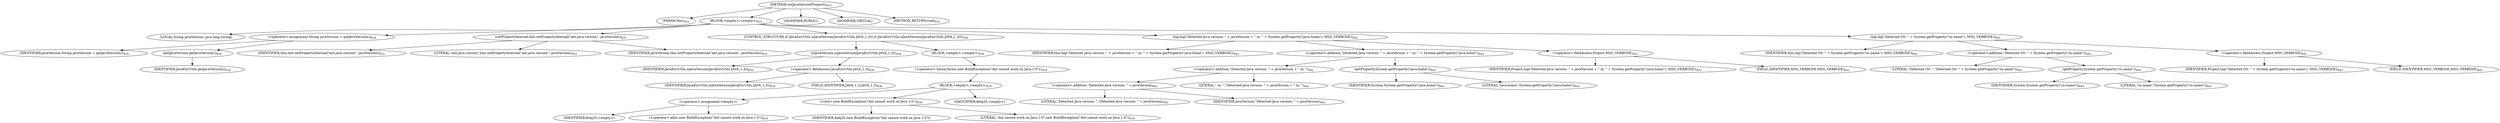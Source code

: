 digraph "setJavaVersionProperty" {  
"1463" [label = <(METHOD,setJavaVersionProperty)<SUB>833</SUB>> ]
"64" [label = <(PARAM,this)<SUB>833</SUB>> ]
"1464" [label = <(BLOCK,&lt;empty&gt;,&lt;empty&gt;)<SUB>833</SUB>> ]
"1465" [label = <(LOCAL,String javaVersion: java.lang.String)> ]
"1466" [label = <(&lt;operator&gt;.assignment,String javaVersion = getJavaVersion())<SUB>834</SUB>> ]
"1467" [label = <(IDENTIFIER,javaVersion,String javaVersion = getJavaVersion())<SUB>834</SUB>> ]
"1468" [label = <(getJavaVersion,getJavaVersion())<SUB>834</SUB>> ]
"1469" [label = <(IDENTIFIER,JavaEnvUtils,getJavaVersion())<SUB>834</SUB>> ]
"1470" [label = <(setPropertyInternal,this.setPropertyInternal(&quot;ant.java.version&quot;, javaVersion))<SUB>835</SUB>> ]
"63" [label = <(IDENTIFIER,this,this.setPropertyInternal(&quot;ant.java.version&quot;, javaVersion))<SUB>835</SUB>> ]
"1471" [label = <(LITERAL,&quot;ant.java.version&quot;,this.setPropertyInternal(&quot;ant.java.version&quot;, javaVersion))<SUB>835</SUB>> ]
"1472" [label = <(IDENTIFIER,javaVersion,this.setPropertyInternal(&quot;ant.java.version&quot;, javaVersion))<SUB>835</SUB>> ]
"1473" [label = <(CONTROL_STRUCTURE,if (JavaEnvUtils.isJavaVersion(JavaEnvUtils.JAVA_1_0)),if (JavaEnvUtils.isJavaVersion(JavaEnvUtils.JAVA_1_0)))<SUB>838</SUB>> ]
"1474" [label = <(isJavaVersion,isJavaVersion(JavaEnvUtils.JAVA_1_0))<SUB>838</SUB>> ]
"1475" [label = <(IDENTIFIER,JavaEnvUtils,isJavaVersion(JavaEnvUtils.JAVA_1_0))<SUB>838</SUB>> ]
"1476" [label = <(&lt;operator&gt;.fieldAccess,JavaEnvUtils.JAVA_1_0)<SUB>838</SUB>> ]
"1477" [label = <(IDENTIFIER,JavaEnvUtils,isJavaVersion(JavaEnvUtils.JAVA_1_0))<SUB>838</SUB>> ]
"1478" [label = <(FIELD_IDENTIFIER,JAVA_1_0,JAVA_1_0)<SUB>838</SUB>> ]
"1479" [label = <(BLOCK,&lt;empty&gt;,&lt;empty&gt;)<SUB>838</SUB>> ]
"1480" [label = <(&lt;operator&gt;.throw,throw new BuildException(&quot;Ant cannot work on Java 1.0&quot;);)<SUB>839</SUB>> ]
"1481" [label = <(BLOCK,&lt;empty&gt;,&lt;empty&gt;)<SUB>839</SUB>> ]
"1482" [label = <(&lt;operator&gt;.assignment,&lt;empty&gt;)> ]
"1483" [label = <(IDENTIFIER,$obj25,&lt;empty&gt;)> ]
"1484" [label = <(&lt;operator&gt;.alloc,new BuildException(&quot;Ant cannot work on Java 1.0&quot;))<SUB>839</SUB>> ]
"1485" [label = <(&lt;init&gt;,new BuildException(&quot;Ant cannot work on Java 1.0&quot;))<SUB>839</SUB>> ]
"1486" [label = <(IDENTIFIER,$obj25,new BuildException(&quot;Ant cannot work on Java 1.0&quot;))> ]
"1487" [label = <(LITERAL,&quot;Ant cannot work on Java 1.0&quot;,new BuildException(&quot;Ant cannot work on Java 1.0&quot;))<SUB>839</SUB>> ]
"1488" [label = <(IDENTIFIER,$obj25,&lt;empty&gt;)> ]
"1489" [label = <(log,log(&quot;Detected Java version: &quot; + javaVersion + &quot; in: &quot; + System.getProperty(&quot;java.home&quot;), MSG_VERBOSE))<SUB>842</SUB>> ]
"65" [label = <(IDENTIFIER,this,log(&quot;Detected Java version: &quot; + javaVersion + &quot; in: &quot; + System.getProperty(&quot;java.home&quot;), MSG_VERBOSE))<SUB>842</SUB>> ]
"1490" [label = <(&lt;operator&gt;.addition,&quot;Detected Java version: &quot; + javaVersion + &quot; in: &quot; + System.getProperty(&quot;java.home&quot;))<SUB>842</SUB>> ]
"1491" [label = <(&lt;operator&gt;.addition,&quot;Detected Java version: &quot; + javaVersion + &quot; in: &quot;)<SUB>842</SUB>> ]
"1492" [label = <(&lt;operator&gt;.addition,&quot;Detected Java version: &quot; + javaVersion)<SUB>842</SUB>> ]
"1493" [label = <(LITERAL,&quot;Detected Java version: &quot;,&quot;Detected Java version: &quot; + javaVersion)<SUB>842</SUB>> ]
"1494" [label = <(IDENTIFIER,javaVersion,&quot;Detected Java version: &quot; + javaVersion)<SUB>842</SUB>> ]
"1495" [label = <(LITERAL,&quot; in: &quot;,&quot;Detected Java version: &quot; + javaVersion + &quot; in: &quot;)<SUB>842</SUB>> ]
"1496" [label = <(getProperty,System.getProperty(&quot;java.home&quot;))<SUB>843</SUB>> ]
"1497" [label = <(IDENTIFIER,System,System.getProperty(&quot;java.home&quot;))<SUB>843</SUB>> ]
"1498" [label = <(LITERAL,&quot;java.home&quot;,System.getProperty(&quot;java.home&quot;))<SUB>843</SUB>> ]
"1499" [label = <(&lt;operator&gt;.fieldAccess,Project.MSG_VERBOSE)<SUB>843</SUB>> ]
"1500" [label = <(IDENTIFIER,Project,log(&quot;Detected Java version: &quot; + javaVersion + &quot; in: &quot; + System.getProperty(&quot;java.home&quot;), MSG_VERBOSE))<SUB>843</SUB>> ]
"1501" [label = <(FIELD_IDENTIFIER,MSG_VERBOSE,MSG_VERBOSE)<SUB>843</SUB>> ]
"1502" [label = <(log,log(&quot;Detected OS: &quot; + System.getProperty(&quot;os.name&quot;), MSG_VERBOSE))<SUB>845</SUB>> ]
"66" [label = <(IDENTIFIER,this,log(&quot;Detected OS: &quot; + System.getProperty(&quot;os.name&quot;), MSG_VERBOSE))<SUB>845</SUB>> ]
"1503" [label = <(&lt;operator&gt;.addition,&quot;Detected OS: &quot; + System.getProperty(&quot;os.name&quot;))<SUB>845</SUB>> ]
"1504" [label = <(LITERAL,&quot;Detected OS: &quot;,&quot;Detected OS: &quot; + System.getProperty(&quot;os.name&quot;))<SUB>845</SUB>> ]
"1505" [label = <(getProperty,System.getProperty(&quot;os.name&quot;))<SUB>845</SUB>> ]
"1506" [label = <(IDENTIFIER,System,System.getProperty(&quot;os.name&quot;))<SUB>845</SUB>> ]
"1507" [label = <(LITERAL,&quot;os.name&quot;,System.getProperty(&quot;os.name&quot;))<SUB>845</SUB>> ]
"1508" [label = <(&lt;operator&gt;.fieldAccess,Project.MSG_VERBOSE)<SUB>845</SUB>> ]
"1509" [label = <(IDENTIFIER,Project,log(&quot;Detected OS: &quot; + System.getProperty(&quot;os.name&quot;), MSG_VERBOSE))<SUB>845</SUB>> ]
"1510" [label = <(FIELD_IDENTIFIER,MSG_VERBOSE,MSG_VERBOSE)<SUB>845</SUB>> ]
"1511" [label = <(MODIFIER,PUBLIC)> ]
"1512" [label = <(MODIFIER,VIRTUAL)> ]
"1513" [label = <(METHOD_RETURN,void)<SUB>833</SUB>> ]
  "1463" -> "64" 
  "1463" -> "1464" 
  "1463" -> "1511" 
  "1463" -> "1512" 
  "1463" -> "1513" 
  "1464" -> "1465" 
  "1464" -> "1466" 
  "1464" -> "1470" 
  "1464" -> "1473" 
  "1464" -> "1489" 
  "1464" -> "1502" 
  "1466" -> "1467" 
  "1466" -> "1468" 
  "1468" -> "1469" 
  "1470" -> "63" 
  "1470" -> "1471" 
  "1470" -> "1472" 
  "1473" -> "1474" 
  "1473" -> "1479" 
  "1474" -> "1475" 
  "1474" -> "1476" 
  "1476" -> "1477" 
  "1476" -> "1478" 
  "1479" -> "1480" 
  "1480" -> "1481" 
  "1481" -> "1482" 
  "1481" -> "1485" 
  "1481" -> "1488" 
  "1482" -> "1483" 
  "1482" -> "1484" 
  "1485" -> "1486" 
  "1485" -> "1487" 
  "1489" -> "65" 
  "1489" -> "1490" 
  "1489" -> "1499" 
  "1490" -> "1491" 
  "1490" -> "1496" 
  "1491" -> "1492" 
  "1491" -> "1495" 
  "1492" -> "1493" 
  "1492" -> "1494" 
  "1496" -> "1497" 
  "1496" -> "1498" 
  "1499" -> "1500" 
  "1499" -> "1501" 
  "1502" -> "66" 
  "1502" -> "1503" 
  "1502" -> "1508" 
  "1503" -> "1504" 
  "1503" -> "1505" 
  "1505" -> "1506" 
  "1505" -> "1507" 
  "1508" -> "1509" 
  "1508" -> "1510" 
}
